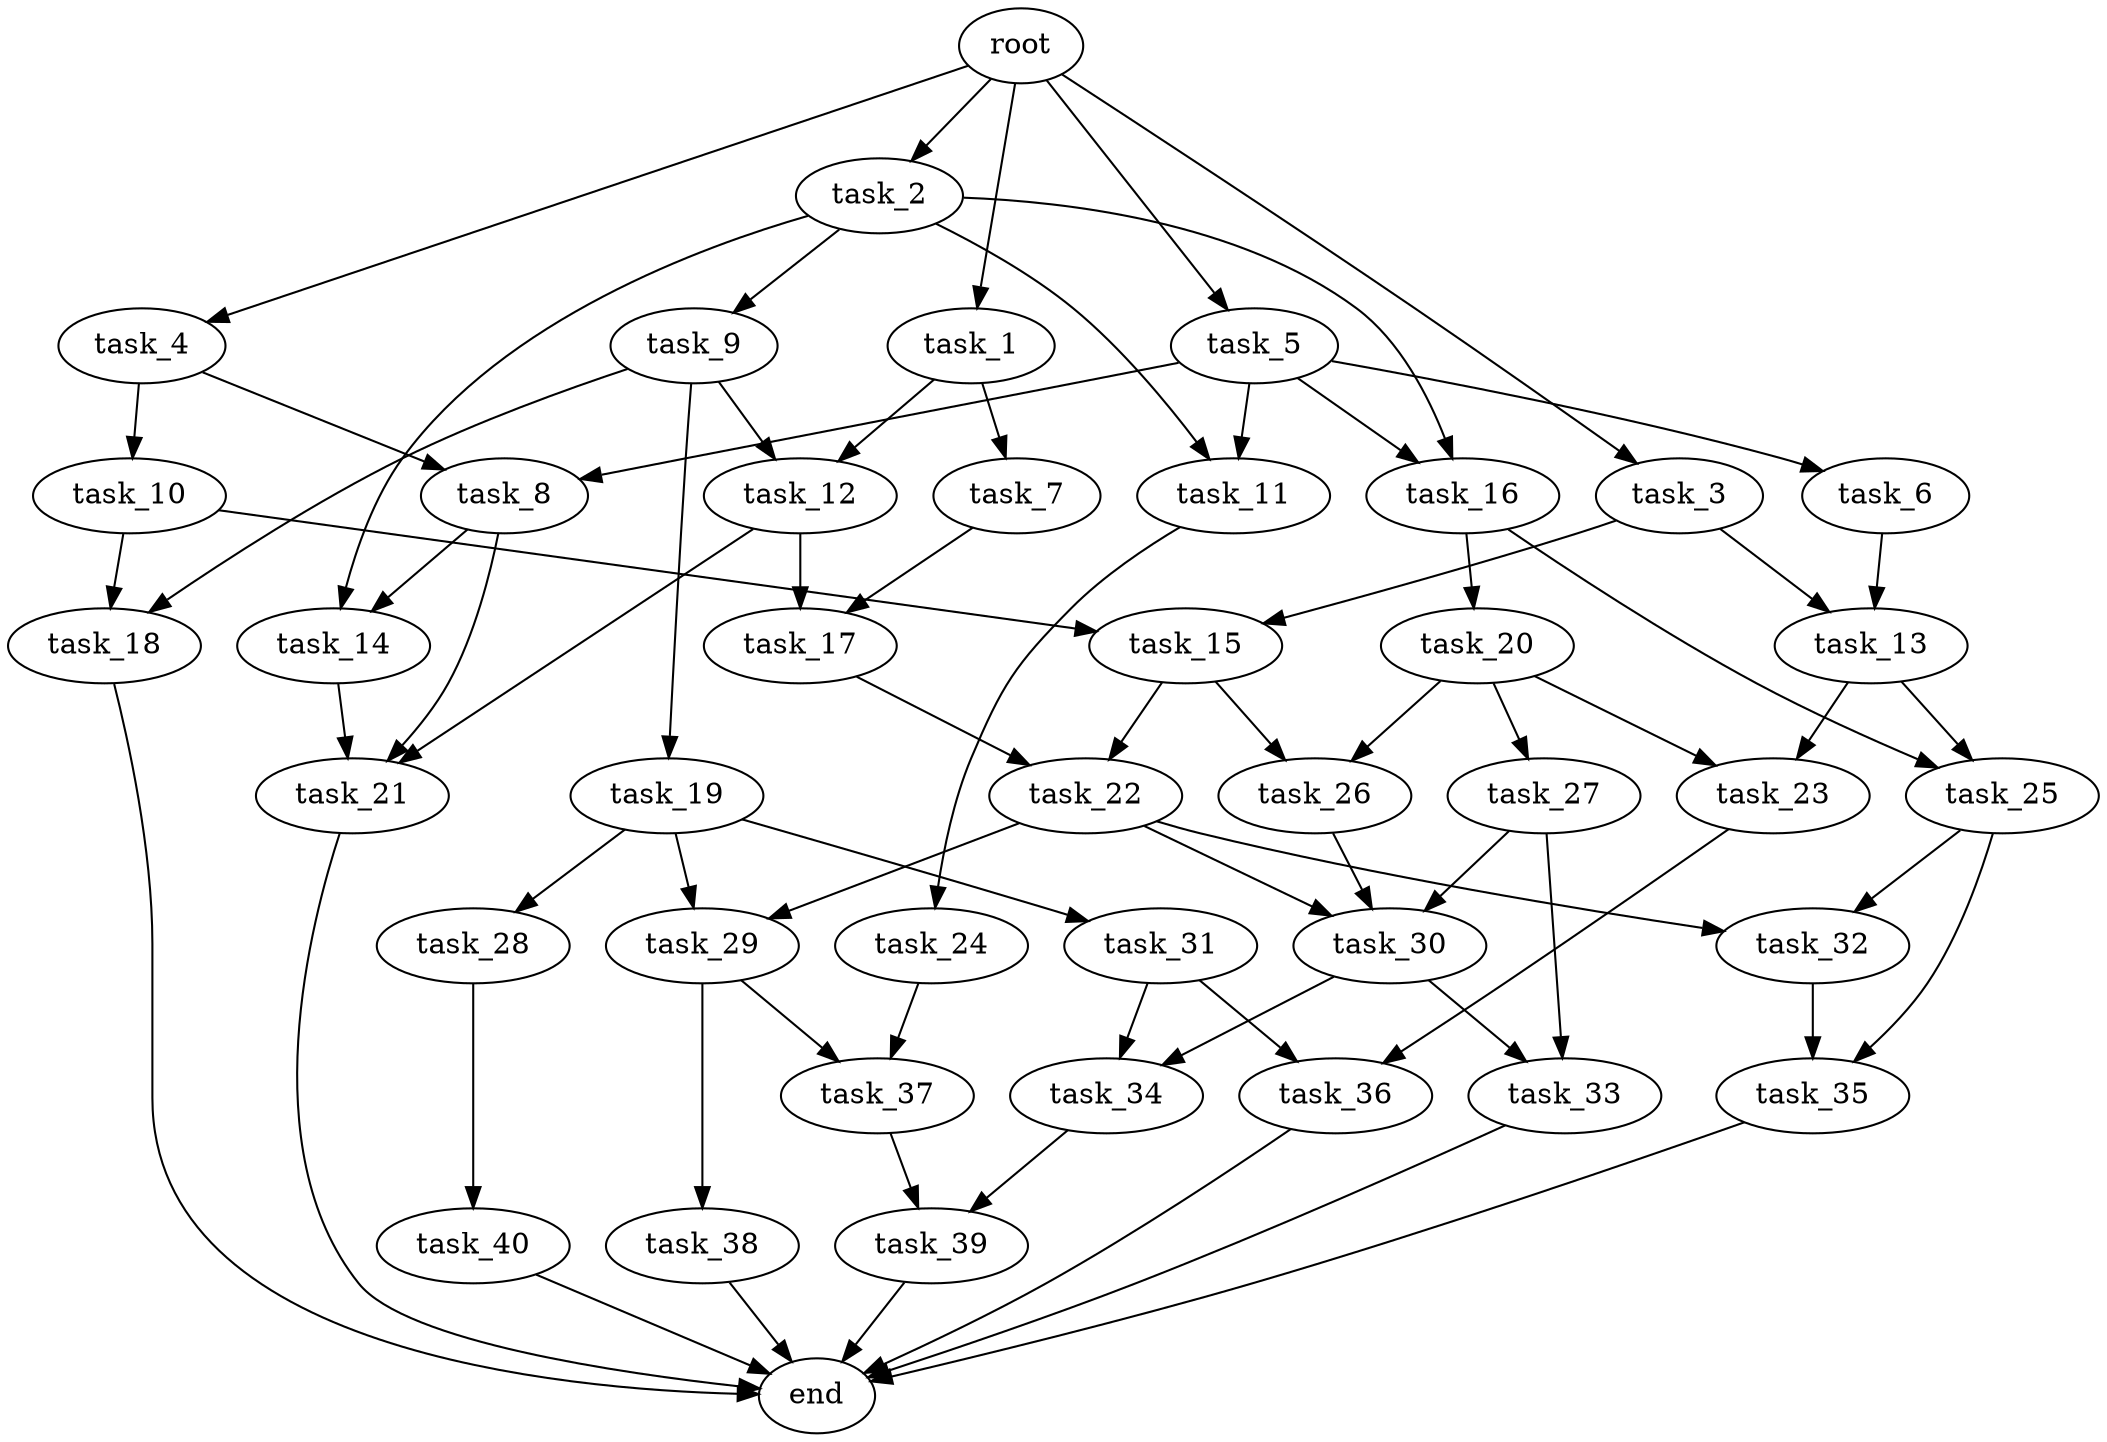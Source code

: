 digraph G {
  root [size="0.000000e+00"];
  task_1 [size="9.336336e+09"];
  task_2 [size="5.091592e+09"];
  task_3 [size="1.025383e+09"];
  task_4 [size="6.337966e+09"];
  task_5 [size="6.764646e+09"];
  task_6 [size="4.533423e+09"];
  task_7 [size="5.289157e+09"];
  task_8 [size="5.790537e+09"];
  task_9 [size="5.920185e+09"];
  task_10 [size="7.942675e+09"];
  task_11 [size="9.265724e+09"];
  task_12 [size="5.753869e+09"];
  task_13 [size="5.751752e+09"];
  task_14 [size="4.499911e+08"];
  task_15 [size="4.953476e+09"];
  task_16 [size="2.602017e+09"];
  task_17 [size="7.561958e+09"];
  task_18 [size="9.174510e+09"];
  task_19 [size="8.602810e+09"];
  task_20 [size="6.267335e+09"];
  task_21 [size="6.920862e+09"];
  task_22 [size="3.693425e+07"];
  task_23 [size="1.737830e+09"];
  task_24 [size="5.057057e+09"];
  task_25 [size="7.635550e+09"];
  task_26 [size="2.782918e+09"];
  task_27 [size="6.137047e+09"];
  task_28 [size="4.543993e+09"];
  task_29 [size="2.696955e+09"];
  task_30 [size="3.199691e+09"];
  task_31 [size="9.609202e+09"];
  task_32 [size="1.119746e+09"];
  task_33 [size="7.069412e+09"];
  task_34 [size="8.311750e+09"];
  task_35 [size="7.669425e+09"];
  task_36 [size="5.376838e+09"];
  task_37 [size="8.927674e+09"];
  task_38 [size="1.358712e+09"];
  task_39 [size="4.910109e+09"];
  task_40 [size="4.535674e+09"];
  end [size="0.000000e+00"];

  root -> task_1 [size="1.000000e-12"];
  root -> task_2 [size="1.000000e-12"];
  root -> task_3 [size="1.000000e-12"];
  root -> task_4 [size="1.000000e-12"];
  root -> task_5 [size="1.000000e-12"];
  task_1 -> task_7 [size="5.289157e+08"];
  task_1 -> task_12 [size="2.876935e+08"];
  task_2 -> task_9 [size="5.920185e+08"];
  task_2 -> task_11 [size="4.632862e+08"];
  task_2 -> task_14 [size="2.249956e+07"];
  task_2 -> task_16 [size="1.301009e+08"];
  task_3 -> task_13 [size="2.875876e+08"];
  task_3 -> task_15 [size="2.476738e+08"];
  task_4 -> task_8 [size="2.895269e+08"];
  task_4 -> task_10 [size="7.942675e+08"];
  task_5 -> task_6 [size="4.533423e+08"];
  task_5 -> task_8 [size="2.895269e+08"];
  task_5 -> task_11 [size="4.632862e+08"];
  task_5 -> task_16 [size="1.301009e+08"];
  task_6 -> task_13 [size="2.875876e+08"];
  task_7 -> task_17 [size="3.780979e+08"];
  task_8 -> task_14 [size="2.249956e+07"];
  task_8 -> task_21 [size="2.306954e+08"];
  task_9 -> task_12 [size="2.876935e+08"];
  task_9 -> task_18 [size="4.587255e+08"];
  task_9 -> task_19 [size="8.602810e+08"];
  task_10 -> task_15 [size="2.476738e+08"];
  task_10 -> task_18 [size="4.587255e+08"];
  task_11 -> task_24 [size="5.057057e+08"];
  task_12 -> task_17 [size="3.780979e+08"];
  task_12 -> task_21 [size="2.306954e+08"];
  task_13 -> task_23 [size="8.689152e+07"];
  task_13 -> task_25 [size="3.817775e+08"];
  task_14 -> task_21 [size="2.306954e+08"];
  task_15 -> task_22 [size="1.846712e+06"];
  task_15 -> task_26 [size="1.391459e+08"];
  task_16 -> task_20 [size="6.267335e+08"];
  task_16 -> task_25 [size="3.817775e+08"];
  task_17 -> task_22 [size="1.846712e+06"];
  task_18 -> end [size="1.000000e-12"];
  task_19 -> task_28 [size="4.543993e+08"];
  task_19 -> task_29 [size="1.348477e+08"];
  task_19 -> task_31 [size="9.609202e+08"];
  task_20 -> task_23 [size="8.689152e+07"];
  task_20 -> task_26 [size="1.391459e+08"];
  task_20 -> task_27 [size="6.137047e+08"];
  task_21 -> end [size="1.000000e-12"];
  task_22 -> task_29 [size="1.348477e+08"];
  task_22 -> task_30 [size="1.066564e+08"];
  task_22 -> task_32 [size="5.598732e+07"];
  task_23 -> task_36 [size="2.688419e+08"];
  task_24 -> task_37 [size="4.463837e+08"];
  task_25 -> task_32 [size="5.598732e+07"];
  task_25 -> task_35 [size="3.834713e+08"];
  task_26 -> task_30 [size="1.066564e+08"];
  task_27 -> task_30 [size="1.066564e+08"];
  task_27 -> task_33 [size="3.534706e+08"];
  task_28 -> task_40 [size="4.535674e+08"];
  task_29 -> task_37 [size="4.463837e+08"];
  task_29 -> task_38 [size="1.358712e+08"];
  task_30 -> task_33 [size="3.534706e+08"];
  task_30 -> task_34 [size="4.155875e+08"];
  task_31 -> task_34 [size="4.155875e+08"];
  task_31 -> task_36 [size="2.688419e+08"];
  task_32 -> task_35 [size="3.834713e+08"];
  task_33 -> end [size="1.000000e-12"];
  task_34 -> task_39 [size="2.455054e+08"];
  task_35 -> end [size="1.000000e-12"];
  task_36 -> end [size="1.000000e-12"];
  task_37 -> task_39 [size="2.455054e+08"];
  task_38 -> end [size="1.000000e-12"];
  task_39 -> end [size="1.000000e-12"];
  task_40 -> end [size="1.000000e-12"];
}
